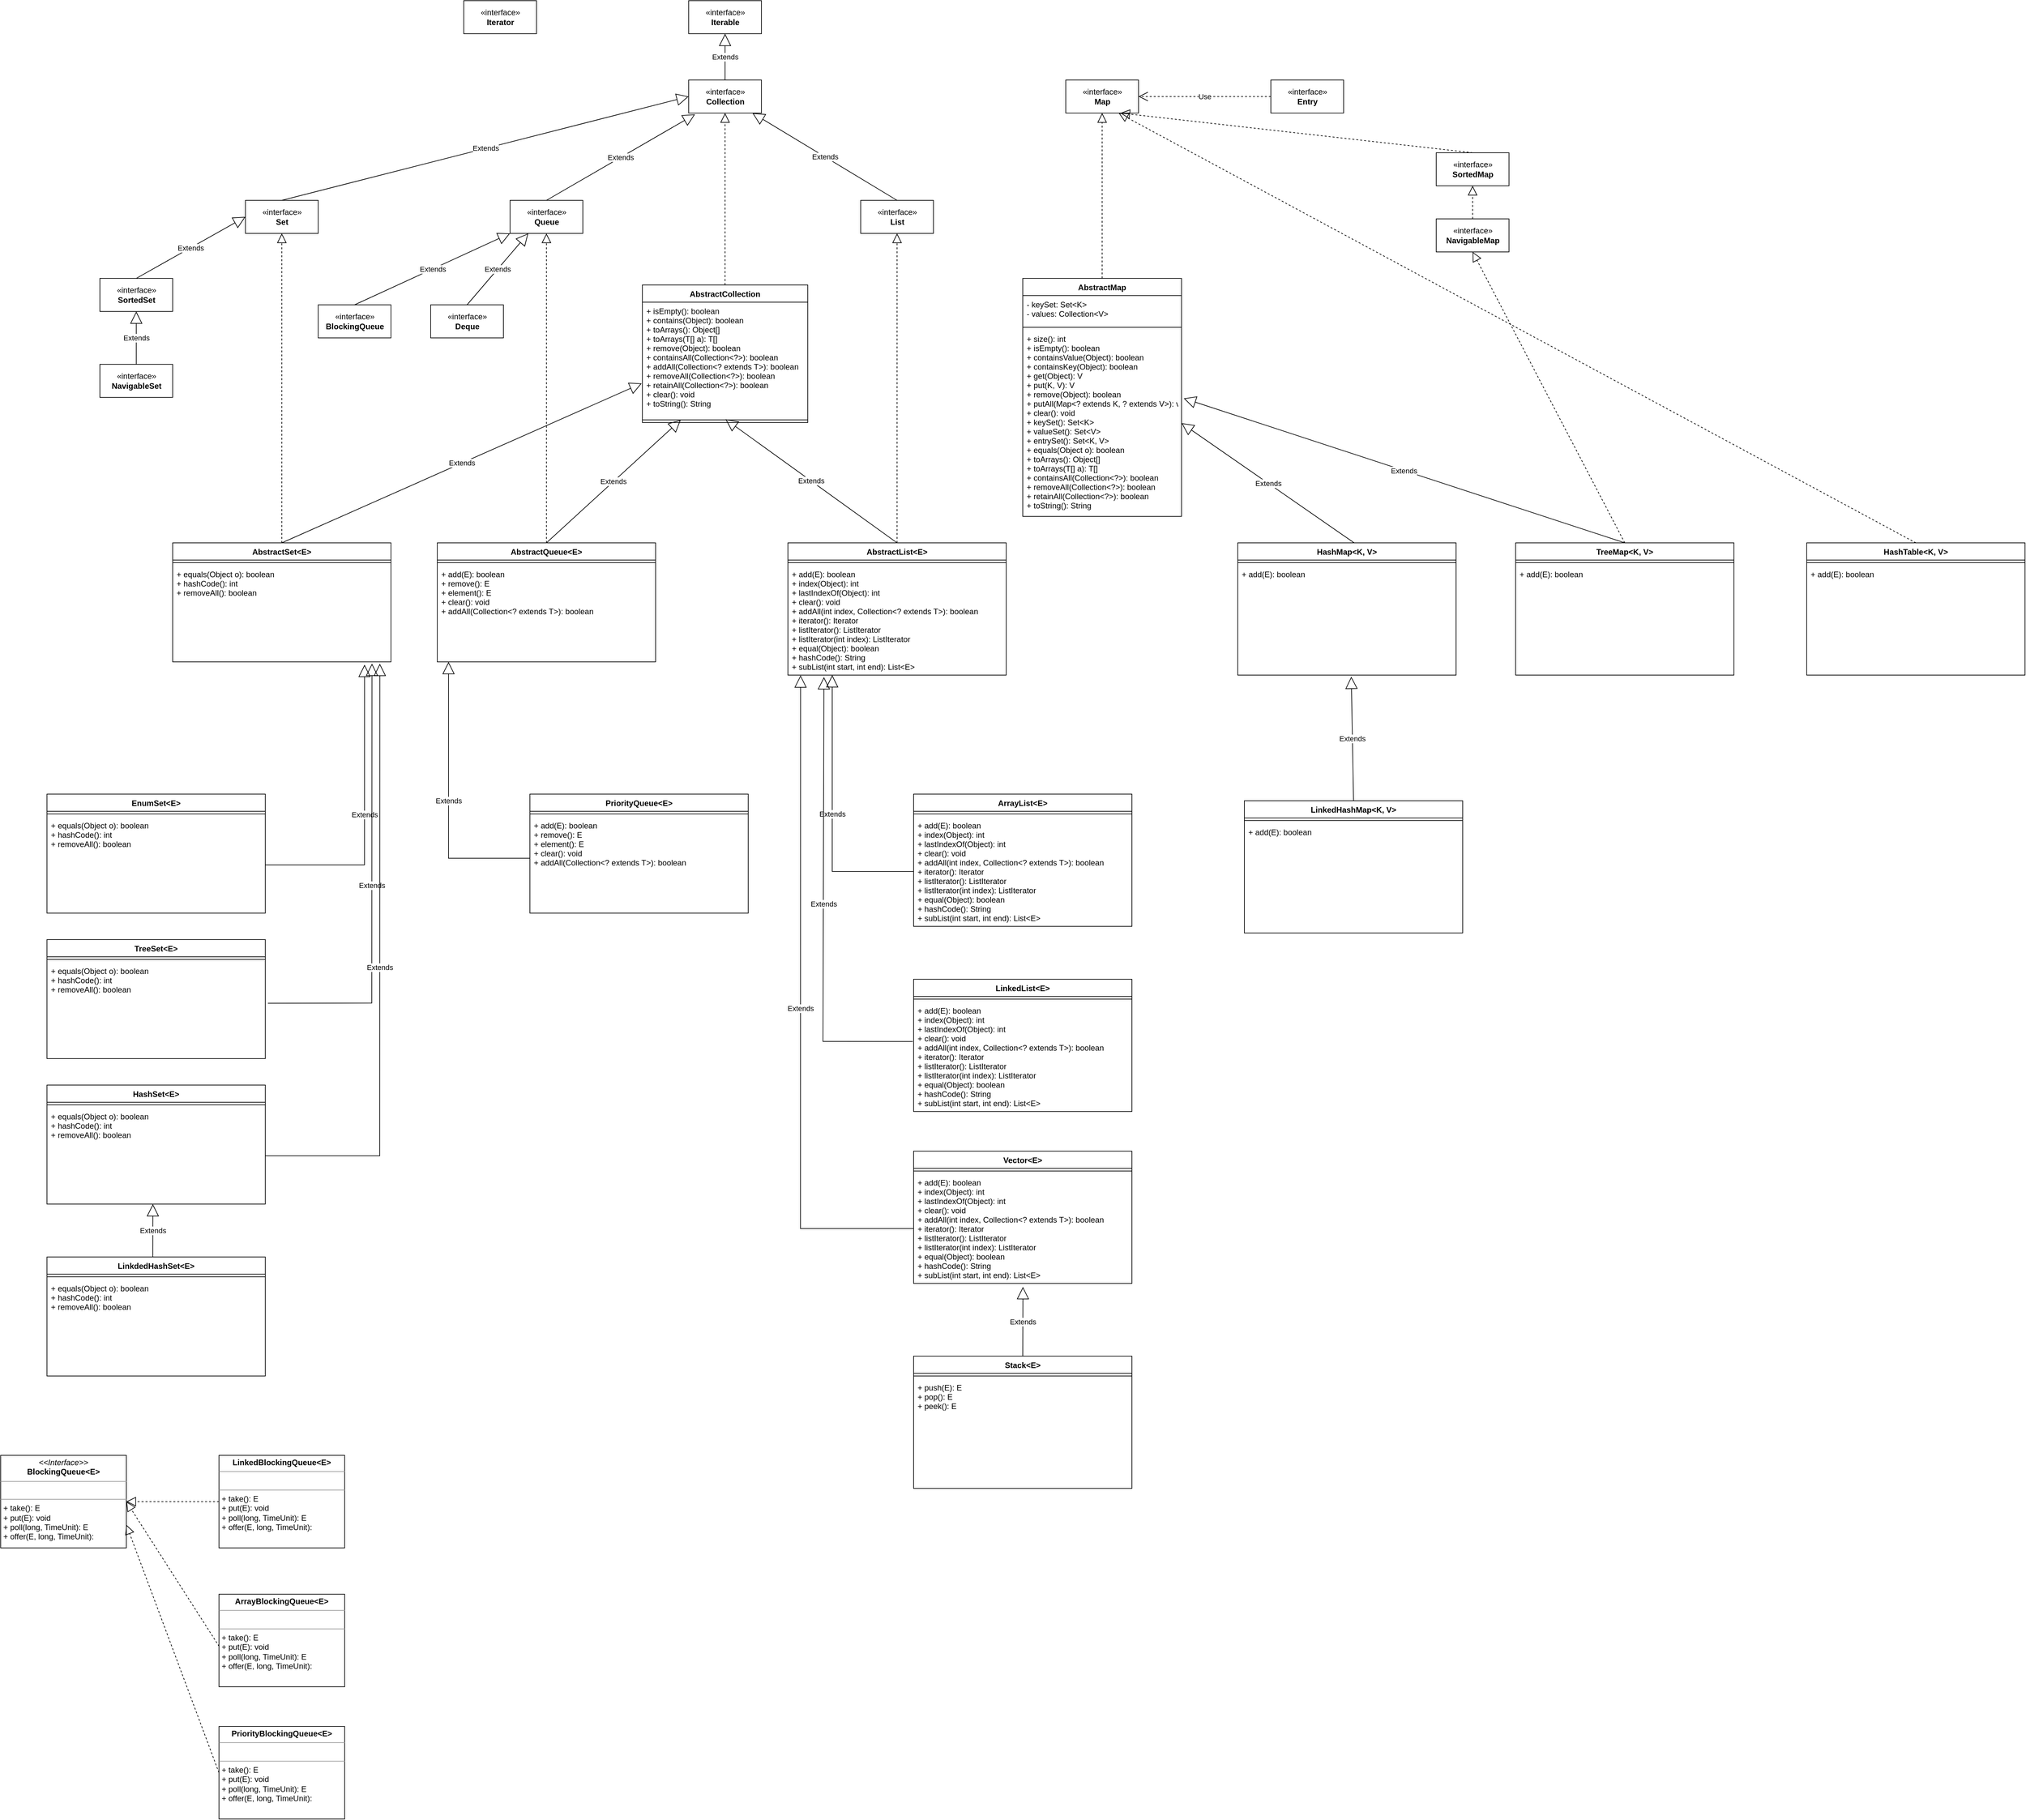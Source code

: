 <mxfile version="15.5.4" type="embed" pages="2"><diagram id="eCedGf2uXN-FvLZCMcMq" name="Collection Framework"><mxGraphModel dx="2230" dy="908" grid="1" gridSize="10" guides="1" tooltips="1" connect="1" arrows="1" fold="1" page="1" pageScale="1" pageWidth="850" pageHeight="1100" math="0" shadow="0"><root><mxCell id="0"/><mxCell id="1" parent="0"/><mxCell id="2" value="«interface»&lt;br&gt;&lt;b&gt;Iterator&lt;/b&gt;" style="html=1;" parent="1" vertex="1"><mxGeometry x="-100" y="40" width="110" height="50" as="geometry"/></mxCell><mxCell id="3" value="«interface»&lt;br&gt;&lt;b&gt;Iterable&lt;/b&gt;" style="html=1;" parent="1" vertex="1"><mxGeometry x="240" y="40" width="110" height="50" as="geometry"/></mxCell><mxCell id="5" value="«interface»&lt;br&gt;&lt;b&gt;Collection&lt;/b&gt;" style="html=1;" parent="1" vertex="1"><mxGeometry x="240" y="160" width="110" height="50" as="geometry"/></mxCell><mxCell id="7" value="«interface»&lt;br&gt;&lt;b&gt;Set&lt;/b&gt;" style="html=1;" parent="1" vertex="1"><mxGeometry x="-430" y="342" width="110" height="50" as="geometry"/></mxCell><mxCell id="8" value="" style="endArrow=block;dashed=1;endFill=0;endSize=12;html=1;rounded=0;entryX=0.5;entryY=1;entryDx=0;entryDy=0;exitX=0.5;exitY=0;exitDx=0;exitDy=0;" parent="1" source="12" target="5" edge="1"><mxGeometry width="160" relative="1" as="geometry"><mxPoint x="305" y="170" as="sourcePoint"/><mxPoint x="305" y="100" as="targetPoint"/></mxGeometry></mxCell><mxCell id="9" value="«interface»&lt;br&gt;&lt;b&gt;List&lt;/b&gt;" style="html=1;" parent="1" vertex="1"><mxGeometry x="500" y="342" width="110" height="50" as="geometry"/></mxCell><mxCell id="11" value="«interface»&lt;br&gt;&lt;b&gt;Map&lt;/b&gt;" style="html=1;" parent="1" vertex="1"><mxGeometry x="810" y="160" width="110" height="50" as="geometry"/></mxCell><mxCell id="12" value="AbstractCollection" style="swimlane;fontStyle=1;align=center;verticalAlign=top;childLayout=stackLayout;horizontal=1;startSize=26;horizontalStack=0;resizeParent=1;resizeParentMax=0;resizeLast=0;collapsible=1;marginBottom=0;" parent="1" vertex="1"><mxGeometry x="170" y="470" width="250" height="208" as="geometry"><mxRectangle x="440" y="280" width="140" height="26" as="alternateBounds"/></mxGeometry></mxCell><mxCell id="15" value="+ isEmpty(): boolean&#10;+ contains(Object): boolean&#10;+ toArrays(): Object[]&#10;+ toArrays(T[] a): T[]&#10;+ remove(Object): boolean&#10;+ containsAll(Collection&lt;?&gt;): boolean&#10;+ addAll(Collection&lt;? extends T&gt;): boolean&#10;+ removeAll(Collection&lt;?&gt;): boolean&#10;+ retainAll(Collection&lt;?&gt;): boolean&#10;+ clear(): void&#10;+ toString(): String" style="text;strokeColor=none;fillColor=none;align=left;verticalAlign=top;spacingLeft=4;spacingRight=4;overflow=hidden;rotatable=0;points=[[0,0.5],[1,0.5]];portConstraint=eastwest;" parent="12" vertex="1"><mxGeometry y="26" width="250" height="174" as="geometry"/></mxCell><mxCell id="14" value="" style="line;strokeWidth=1;fillColor=none;align=left;verticalAlign=middle;spacingTop=-1;spacingLeft=3;spacingRight=3;rotatable=0;labelPosition=right;points=[];portConstraint=eastwest;" parent="12" vertex="1"><mxGeometry y="200" width="250" height="8" as="geometry"/></mxCell><mxCell id="16" value="Extends" style="endArrow=block;endSize=16;endFill=0;html=1;rounded=0;entryX=0.5;entryY=1;entryDx=0;entryDy=0;exitX=0.5;exitY=0;exitDx=0;exitDy=0;" parent="1" source="5" target="3" edge="1"><mxGeometry width="160" relative="1" as="geometry"><mxPoint x="100" y="410" as="sourcePoint"/><mxPoint x="260" y="410" as="targetPoint"/></mxGeometry></mxCell><mxCell id="17" value="Extends" style="endArrow=block;endSize=16;endFill=0;html=1;rounded=0;exitX=0.5;exitY=0;exitDx=0;exitDy=0;" parent="1" source="9" target="5" edge="1"><mxGeometry width="160" relative="1" as="geometry"><mxPoint x="305" y="170" as="sourcePoint"/><mxPoint x="240" y="250" as="targetPoint"/></mxGeometry></mxCell><mxCell id="18" value="Extends" style="endArrow=block;endSize=16;endFill=0;html=1;rounded=0;exitX=0.5;exitY=0;exitDx=0;exitDy=0;entryX=0;entryY=0.5;entryDx=0;entryDy=0;" parent="1" source="7" target="5" edge="1"><mxGeometry width="160" relative="1" as="geometry"><mxPoint x="305" y="290" as="sourcePoint"/><mxPoint x="300" y="210" as="targetPoint"/></mxGeometry></mxCell><mxCell id="22" value="AbstractList&lt;E&gt;" style="swimlane;fontStyle=1;align=center;verticalAlign=top;childLayout=stackLayout;horizontal=1;startSize=26;horizontalStack=0;resizeParent=1;resizeParentMax=0;resizeLast=0;collapsible=1;marginBottom=0;" parent="1" vertex="1"><mxGeometry x="390" y="860" width="330" height="200" as="geometry"><mxRectangle x="440" y="280" width="140" height="26" as="alternateBounds"/></mxGeometry></mxCell><mxCell id="23" value="" style="line;strokeWidth=1;fillColor=none;align=left;verticalAlign=middle;spacingTop=-1;spacingLeft=3;spacingRight=3;rotatable=0;labelPosition=right;points=[];portConstraint=eastwest;" parent="22" vertex="1"><mxGeometry y="26" width="330" height="8" as="geometry"/></mxCell><mxCell id="24" value="+ add(E): boolean&#10;+ index(Object): int&#10;+ lastIndexOf(Object): int&#10;+ clear(): void&#10;+ addAll(int index, Collection&lt;? extends T&gt;): boolean&#10;+ iterator(): Iterator&#10;+ listIterator(): ListIterator&#10;+ listIterator(int index): ListIterator&#10;+ equal(Object): boolean&#10;+ hashCode(): String&#10;+ subList(int start, int end): List&lt;E&gt;" style="text;strokeColor=none;fillColor=none;align=left;verticalAlign=top;spacingLeft=4;spacingRight=4;overflow=hidden;rotatable=0;points=[[0,0.5],[1,0.5]];portConstraint=eastwest;" parent="22" vertex="1"><mxGeometry y="34" width="330" height="166" as="geometry"/></mxCell><mxCell id="25" value="Extends" style="endArrow=block;endSize=16;endFill=0;html=1;rounded=0;exitX=0.5;exitY=0;exitDx=0;exitDy=0;entryX=0.503;entryY=1.018;entryDx=0;entryDy=0;entryPerimeter=0;" parent="1" source="22" target="15" edge="1"><mxGeometry width="160" relative="1" as="geometry"><mxPoint x="105" y="290" as="sourcePoint"/><mxPoint x="560" y="490" as="targetPoint"/></mxGeometry></mxCell><mxCell id="26" value="" style="endArrow=block;dashed=1;endFill=0;endSize=12;html=1;rounded=0;entryX=0.5;entryY=1;entryDx=0;entryDy=0;exitX=0.5;exitY=0;exitDx=0;exitDy=0;" parent="1" source="22" target="9" edge="1"><mxGeometry width="160" relative="1" as="geometry"><mxPoint x="575" y="290" as="sourcePoint"/><mxPoint x="305" y="220" as="targetPoint"/></mxGeometry></mxCell><mxCell id="27" value="«interface»&lt;br&gt;&lt;b&gt;Queue&lt;/b&gt;" style="html=1;" parent="1" vertex="1"><mxGeometry x="-30" y="342" width="110" height="50" as="geometry"/></mxCell><mxCell id="29" value="Extends" style="endArrow=block;endSize=16;endFill=0;html=1;rounded=0;exitX=0.5;exitY=0;exitDx=0;exitDy=0;entryX=0.087;entryY=1.039;entryDx=0;entryDy=0;entryPerimeter=0;" parent="1" source="27" target="5" edge="1"><mxGeometry width="160" relative="1" as="geometry"><mxPoint x="105" y="290" as="sourcePoint"/><mxPoint x="310" y="220" as="targetPoint"/></mxGeometry></mxCell><mxCell id="30" value="AbstractQueue&lt;E&gt;" style="swimlane;fontStyle=1;align=center;verticalAlign=top;childLayout=stackLayout;horizontal=1;startSize=26;horizontalStack=0;resizeParent=1;resizeParentMax=0;resizeLast=0;collapsible=1;marginBottom=0;" parent="1" vertex="1"><mxGeometry x="-140" y="860" width="330" height="180" as="geometry"><mxRectangle x="440" y="280" width="140" height="26" as="alternateBounds"/></mxGeometry></mxCell><mxCell id="31" value="" style="line;strokeWidth=1;fillColor=none;align=left;verticalAlign=middle;spacingTop=-1;spacingLeft=3;spacingRight=3;rotatable=0;labelPosition=right;points=[];portConstraint=eastwest;" parent="30" vertex="1"><mxGeometry y="26" width="330" height="8" as="geometry"/></mxCell><mxCell id="32" value="+ add(E): boolean&#10;+ remove(): E&#10;+ element(): E&#10;+ clear(): void&#10;+ addAll(Collection&lt;? extends T&gt;): boolean" style="text;strokeColor=none;fillColor=none;align=left;verticalAlign=top;spacingLeft=4;spacingRight=4;overflow=hidden;rotatable=0;points=[[0,0.5],[1,0.5]];portConstraint=eastwest;" parent="30" vertex="1"><mxGeometry y="34" width="330" height="146" as="geometry"/></mxCell><mxCell id="33" value="" style="endArrow=block;dashed=1;endFill=0;endSize=12;html=1;rounded=0;entryX=0.5;entryY=1;entryDx=0;entryDy=0;exitX=0.5;exitY=0;exitDx=0;exitDy=0;" parent="1" source="30" target="27" edge="1"><mxGeometry width="160" relative="1" as="geometry"><mxPoint x="425" y="580" as="sourcePoint"/><mxPoint x="305" y="340" as="targetPoint"/></mxGeometry></mxCell><mxCell id="34" value="Extends" style="endArrow=block;endSize=16;endFill=0;html=1;rounded=0;exitX=0.5;exitY=0;exitDx=0;exitDy=0;entryX=0.232;entryY=1.023;entryDx=0;entryDy=0;entryPerimeter=0;" parent="1" source="30" target="15" edge="1"><mxGeometry width="160" relative="1" as="geometry"><mxPoint x="425" y="580" as="sourcePoint"/><mxPoint x="540" y="460" as="targetPoint"/></mxGeometry></mxCell><mxCell id="35" value="AbstractSet&lt;E&gt;" style="swimlane;fontStyle=1;align=center;verticalAlign=top;childLayout=stackLayout;horizontal=1;startSize=26;horizontalStack=0;resizeParent=1;resizeParentMax=0;resizeLast=0;collapsible=1;marginBottom=0;" parent="1" vertex="1"><mxGeometry x="-540" y="860" width="330" height="180" as="geometry"><mxRectangle x="440" y="280" width="140" height="26" as="alternateBounds"/></mxGeometry></mxCell><mxCell id="36" value="" style="line;strokeWidth=1;fillColor=none;align=left;verticalAlign=middle;spacingTop=-1;spacingLeft=3;spacingRight=3;rotatable=0;labelPosition=right;points=[];portConstraint=eastwest;" parent="35" vertex="1"><mxGeometry y="26" width="330" height="8" as="geometry"/></mxCell><mxCell id="37" value="+ equals(Object o): boolean&#10;+ hashCode(): int&#10;+ removeAll(): boolean" style="text;strokeColor=none;fillColor=none;align=left;verticalAlign=top;spacingLeft=4;spacingRight=4;overflow=hidden;rotatable=0;points=[[0,0.5],[1,0.5]];portConstraint=eastwest;" parent="35" vertex="1"><mxGeometry y="34" width="330" height="146" as="geometry"/></mxCell><mxCell id="38" value="" style="endArrow=block;dashed=1;endFill=0;endSize=12;html=1;rounded=0;entryX=0.5;entryY=1;entryDx=0;entryDy=0;exitX=0.5;exitY=0;exitDx=0;exitDy=0;" parent="1" source="35" target="7" edge="1"><mxGeometry width="160" relative="1" as="geometry"><mxPoint x="35" y="580" as="sourcePoint"/><mxPoint x="-95" y="340" as="targetPoint"/></mxGeometry></mxCell><mxCell id="39" value="Extends" style="endArrow=block;endSize=16;endFill=0;html=1;rounded=0;exitX=0.5;exitY=0;exitDx=0;exitDy=0;entryX=-0.004;entryY=0.706;entryDx=0;entryDy=0;entryPerimeter=0;" parent="1" source="35" target="15" edge="1"><mxGeometry width="160" relative="1" as="geometry"><mxPoint x="35" y="580" as="sourcePoint"/><mxPoint x="508" y="473.358" as="targetPoint"/></mxGeometry></mxCell><mxCell id="40" value="AbstractMap" style="swimlane;fontStyle=1;align=center;verticalAlign=top;childLayout=stackLayout;horizontal=1;startSize=26;horizontalStack=0;resizeParent=1;resizeParentMax=0;resizeLast=0;collapsible=1;marginBottom=0;" parent="1" vertex="1"><mxGeometry x="745" y="460" width="240" height="360" as="geometry"><mxRectangle x="440" y="280" width="140" height="26" as="alternateBounds"/></mxGeometry></mxCell><mxCell id="43" value="- keySet: Set&lt;K&gt;&#10;- values: Collection&lt;V&gt;" style="text;strokeColor=none;fillColor=none;align=left;verticalAlign=top;spacingLeft=4;spacingRight=4;overflow=hidden;rotatable=0;points=[[0,0.5],[1,0.5]];portConstraint=eastwest;" parent="40" vertex="1"><mxGeometry y="26" width="240" height="44" as="geometry"/></mxCell><mxCell id="42" value="" style="line;strokeWidth=1;fillColor=none;align=left;verticalAlign=middle;spacingTop=-1;spacingLeft=3;spacingRight=3;rotatable=0;labelPosition=right;points=[];portConstraint=eastwest;" parent="40" vertex="1"><mxGeometry y="70" width="240" height="8" as="geometry"/></mxCell><mxCell id="41" value="+ size(): int&#10;+ isEmpty(): boolean&#10;+ containsValue(Object): boolean&#10;+ containsKey(Object): boolean&#10;+ get(Object): V&#10;+ put(K, V): V&#10;+ remove(Object): boolean&#10;+ putAll(Map&lt;? extends K, ? extends V&gt;): void&#10;+ clear(): void&#10;+ keySet(): Set&lt;K&gt;&#10;+ valueSet(): Set&lt;V&gt;&#10;+ entrySet(): Set&lt;K, V&gt;&#10;+ equals(Object o): boolean&#10;+ toArrays(): Object[]&#10;+ toArrays(T[] a): T[]&#10;+ containsAll(Collection&lt;?&gt;): boolean&#10;+ removeAll(Collection&lt;?&gt;): boolean&#10;+ retainAll(Collection&lt;?&gt;): boolean&#10;+ toString(): String" style="text;strokeColor=none;fillColor=none;align=left;verticalAlign=top;spacingLeft=4;spacingRight=4;overflow=hidden;rotatable=0;points=[[0,0.5],[1,0.5]];portConstraint=eastwest;" parent="40" vertex="1"><mxGeometry y="78" width="240" height="282" as="geometry"/></mxCell><mxCell id="44" value="«interface»&lt;br&gt;&lt;b&gt;Entry&lt;/b&gt;" style="html=1;" parent="1" vertex="1"><mxGeometry x="1120" y="160" width="110" height="50" as="geometry"/></mxCell><mxCell id="45" value="Use" style="endArrow=open;endSize=12;dashed=1;html=1;rounded=0;exitX=0;exitY=0.5;exitDx=0;exitDy=0;entryX=1;entryY=0.5;entryDx=0;entryDy=0;" parent="1" source="44" target="11" edge="1"><mxGeometry width="160" relative="1" as="geometry"><mxPoint x="670" y="260" as="sourcePoint"/><mxPoint x="830" y="260" as="targetPoint"/></mxGeometry></mxCell><mxCell id="46" value="" style="endArrow=block;dashed=1;endFill=0;endSize=12;html=1;rounded=0;entryX=0.5;entryY=1;entryDx=0;entryDy=0;exitX=0.5;exitY=0;exitDx=0;exitDy=0;" parent="1" source="40" target="11" edge="1"><mxGeometry width="160" relative="1" as="geometry"><mxPoint x="565" y="870" as="sourcePoint"/><mxPoint x="565" y="402" as="targetPoint"/></mxGeometry></mxCell><mxCell id="47" value="HashMap&lt;K, V&gt;" style="swimlane;fontStyle=1;align=center;verticalAlign=top;childLayout=stackLayout;horizontal=1;startSize=26;horizontalStack=0;resizeParent=1;resizeParentMax=0;resizeLast=0;collapsible=1;marginBottom=0;" parent="1" vertex="1"><mxGeometry x="1070" y="860" width="330" height="200" as="geometry"><mxRectangle x="440" y="280" width="140" height="26" as="alternateBounds"/></mxGeometry></mxCell><mxCell id="48" value="" style="line;strokeWidth=1;fillColor=none;align=left;verticalAlign=middle;spacingTop=-1;spacingLeft=3;spacingRight=3;rotatable=0;labelPosition=right;points=[];portConstraint=eastwest;" parent="47" vertex="1"><mxGeometry y="26" width="330" height="8" as="geometry"/></mxCell><mxCell id="49" value="+ add(E): boolean" style="text;strokeColor=none;fillColor=none;align=left;verticalAlign=top;spacingLeft=4;spacingRight=4;overflow=hidden;rotatable=0;points=[[0,0.5],[1,0.5]];portConstraint=eastwest;" parent="47" vertex="1"><mxGeometry y="34" width="330" height="166" as="geometry"/></mxCell><mxCell id="50" value="Extends" style="endArrow=block;endSize=16;endFill=0;html=1;rounded=0;exitX=0.534;exitY=0.001;exitDx=0;exitDy=0;entryX=1;entryY=0.5;entryDx=0;entryDy=0;exitPerimeter=0;" parent="1" source="47" target="41" edge="1"><mxGeometry width="160" relative="1" as="geometry"><mxPoint x="565" y="870.0" as="sourcePoint"/><mxPoint x="305.75" y="683.132" as="targetPoint"/></mxGeometry></mxCell><mxCell id="51" value="«interface»&lt;br&gt;&lt;b&gt;SortedMap&lt;/b&gt;" style="html=1;" parent="1" vertex="1"><mxGeometry x="1370" y="270" width="110" height="50" as="geometry"/></mxCell><mxCell id="52" value="" style="endArrow=block;dashed=1;endFill=0;endSize=12;html=1;rounded=0;entryX=0.75;entryY=1;entryDx=0;entryDy=0;exitX=0.5;exitY=0;exitDx=0;exitDy=0;" parent="1" source="51" target="11" edge="1"><mxGeometry width="160" relative="1" as="geometry"><mxPoint x="875" y="470" as="sourcePoint"/><mxPoint x="875" y="220" as="targetPoint"/></mxGeometry></mxCell><mxCell id="53" value="«interface»&lt;br&gt;&lt;b&gt;NavigableMap&lt;/b&gt;" style="html=1;" parent="1" vertex="1"><mxGeometry x="1370" y="370" width="110" height="50" as="geometry"/></mxCell><mxCell id="54" value="" style="endArrow=block;dashed=1;endFill=0;endSize=12;html=1;rounded=0;entryX=0.5;entryY=1;entryDx=0;entryDy=0;exitX=0.5;exitY=0;exitDx=0;exitDy=0;" parent="1" source="53" target="51" edge="1"><mxGeometry width="160" relative="1" as="geometry"><mxPoint x="1185" y="302" as="sourcePoint"/><mxPoint x="902.5" y="220" as="targetPoint"/></mxGeometry></mxCell><mxCell id="55" value="«interface»&lt;br&gt;&lt;b&gt;SortedSet&lt;/b&gt;" style="html=1;" parent="1" vertex="1"><mxGeometry x="-650" y="460" width="110" height="50" as="geometry"/></mxCell><mxCell id="56" value="«interface»&lt;br&gt;&lt;b&gt;NavigableSet&lt;/b&gt;" style="html=1;" parent="1" vertex="1"><mxGeometry x="-650" y="590" width="110" height="50" as="geometry"/></mxCell><mxCell id="57" value="Extends" style="endArrow=block;endSize=16;endFill=0;html=1;rounded=0;exitX=0.5;exitY=0;exitDx=0;exitDy=0;entryX=0;entryY=0.5;entryDx=0;entryDy=0;" parent="1" source="55" target="7" edge="1"><mxGeometry width="160" relative="1" as="geometry"><mxPoint x="-365" y="352" as="sourcePoint"/><mxPoint x="250" y="195" as="targetPoint"/></mxGeometry></mxCell><mxCell id="58" value="Extends" style="endArrow=block;endSize=16;endFill=0;html=1;rounded=0;exitX=0.5;exitY=0;exitDx=0;exitDy=0;entryX=0.5;entryY=1;entryDx=0;entryDy=0;" parent="1" source="56" target="55" edge="1"><mxGeometry width="160" relative="1" as="geometry"><mxPoint x="-585" y="470" as="sourcePoint"/><mxPoint x="-420" y="377" as="targetPoint"/></mxGeometry></mxCell><mxCell id="59" value="TreeMap&lt;K, V&gt;" style="swimlane;fontStyle=1;align=center;verticalAlign=top;childLayout=stackLayout;horizontal=1;startSize=26;horizontalStack=0;resizeParent=1;resizeParentMax=0;resizeLast=0;collapsible=1;marginBottom=0;" parent="1" vertex="1"><mxGeometry x="1490" y="860" width="330" height="200" as="geometry"><mxRectangle x="440" y="280" width="140" height="26" as="alternateBounds"/></mxGeometry></mxCell><mxCell id="60" value="" style="line;strokeWidth=1;fillColor=none;align=left;verticalAlign=middle;spacingTop=-1;spacingLeft=3;spacingRight=3;rotatable=0;labelPosition=right;points=[];portConstraint=eastwest;" parent="59" vertex="1"><mxGeometry y="26" width="330" height="8" as="geometry"/></mxCell><mxCell id="61" value="+ add(E): boolean" style="text;strokeColor=none;fillColor=none;align=left;verticalAlign=top;spacingLeft=4;spacingRight=4;overflow=hidden;rotatable=0;points=[[0,0.5],[1,0.5]];portConstraint=eastwest;" parent="59" vertex="1"><mxGeometry y="34" width="330" height="166" as="geometry"/></mxCell><mxCell id="62" value="Extends" style="endArrow=block;endSize=16;endFill=0;html=1;rounded=0;exitX=0.5;exitY=0;exitDx=0;exitDy=0;entryX=1.014;entryY=0.367;entryDx=0;entryDy=0;entryPerimeter=0;" parent="1" source="59" target="41" edge="1"><mxGeometry width="160" relative="1" as="geometry"><mxPoint x="1256.22" y="870.2" as="sourcePoint"/><mxPoint x="995" y="689.0" as="targetPoint"/></mxGeometry></mxCell><mxCell id="63" value="HashTable&lt;K, V&gt;" style="swimlane;fontStyle=1;align=center;verticalAlign=top;childLayout=stackLayout;horizontal=1;startSize=26;horizontalStack=0;resizeParent=1;resizeParentMax=0;resizeLast=0;collapsible=1;marginBottom=0;" parent="1" vertex="1"><mxGeometry x="1930" y="860" width="330" height="200" as="geometry"><mxRectangle x="440" y="280" width="140" height="26" as="alternateBounds"/></mxGeometry></mxCell><mxCell id="64" value="" style="line;strokeWidth=1;fillColor=none;align=left;verticalAlign=middle;spacingTop=-1;spacingLeft=3;spacingRight=3;rotatable=0;labelPosition=right;points=[];portConstraint=eastwest;" parent="63" vertex="1"><mxGeometry y="26" width="330" height="8" as="geometry"/></mxCell><mxCell id="65" value="+ add(E): boolean" style="text;strokeColor=none;fillColor=none;align=left;verticalAlign=top;spacingLeft=4;spacingRight=4;overflow=hidden;rotatable=0;points=[[0,0.5],[1,0.5]];portConstraint=eastwest;" parent="63" vertex="1"><mxGeometry y="34" width="330" height="166" as="geometry"/></mxCell><mxCell id="66" value="" style="endArrow=block;dashed=1;endFill=0;endSize=12;html=1;rounded=0;exitX=0.5;exitY=0;exitDx=0;exitDy=0;" parent="1" source="63" edge="1"><mxGeometry width="160" relative="1" as="geometry"><mxPoint x="875" y="470" as="sourcePoint"/><mxPoint x="890" y="210" as="targetPoint"/></mxGeometry></mxCell><mxCell id="67" value="" style="endArrow=block;dashed=1;endFill=0;endSize=12;html=1;rounded=0;exitX=0.5;exitY=0;exitDx=0;exitDy=0;entryX=0.5;entryY=1;entryDx=0;entryDy=0;" parent="1" source="59" target="53" edge="1"><mxGeometry width="160" relative="1" as="geometry"><mxPoint x="2105" y="870" as="sourcePoint"/><mxPoint x="900" y="220" as="targetPoint"/></mxGeometry></mxCell><mxCell id="68" value="LinkedHashMap&lt;K, V&gt;" style="swimlane;fontStyle=1;align=center;verticalAlign=top;childLayout=stackLayout;horizontal=1;startSize=26;horizontalStack=0;resizeParent=1;resizeParentMax=0;resizeLast=0;collapsible=1;marginBottom=0;" parent="1" vertex="1"><mxGeometry x="1080" y="1250" width="330" height="200" as="geometry"><mxRectangle x="440" y="280" width="140" height="26" as="alternateBounds"/></mxGeometry></mxCell><mxCell id="69" value="" style="line;strokeWidth=1;fillColor=none;align=left;verticalAlign=middle;spacingTop=-1;spacingLeft=3;spacingRight=3;rotatable=0;labelPosition=right;points=[];portConstraint=eastwest;" parent="68" vertex="1"><mxGeometry y="26" width="330" height="8" as="geometry"/></mxCell><mxCell id="70" value="+ add(E): boolean" style="text;strokeColor=none;fillColor=none;align=left;verticalAlign=top;spacingLeft=4;spacingRight=4;overflow=hidden;rotatable=0;points=[[0,0.5],[1,0.5]];portConstraint=eastwest;" parent="68" vertex="1"><mxGeometry y="34" width="330" height="166" as="geometry"/></mxCell><mxCell id="71" value="Extends" style="endArrow=block;endSize=16;endFill=0;html=1;rounded=0;exitX=0.5;exitY=0;exitDx=0;exitDy=0;entryX=0.52;entryY=1.014;entryDx=0;entryDy=0;entryPerimeter=0;" parent="1" source="68" target="49" edge="1"><mxGeometry width="160" relative="1" as="geometry"><mxPoint x="1256.22" y="870.2" as="sourcePoint"/><mxPoint x="995" y="689.0" as="targetPoint"/></mxGeometry></mxCell><mxCell id="72" value="ArrayList&lt;E&gt;" style="swimlane;fontStyle=1;align=center;verticalAlign=top;childLayout=stackLayout;horizontal=1;startSize=26;horizontalStack=0;resizeParent=1;resizeParentMax=0;resizeLast=0;collapsible=1;marginBottom=0;" parent="1" vertex="1"><mxGeometry x="580" y="1240" width="330" height="200" as="geometry"><mxRectangle x="440" y="280" width="140" height="26" as="alternateBounds"/></mxGeometry></mxCell><mxCell id="73" value="" style="line;strokeWidth=1;fillColor=none;align=left;verticalAlign=middle;spacingTop=-1;spacingLeft=3;spacingRight=3;rotatable=0;labelPosition=right;points=[];portConstraint=eastwest;" parent="72" vertex="1"><mxGeometry y="26" width="330" height="8" as="geometry"/></mxCell><mxCell id="74" value="+ add(E): boolean&#10;+ index(Object): int&#10;+ lastIndexOf(Object): int&#10;+ clear(): void&#10;+ addAll(int index, Collection&lt;? extends T&gt;): boolean&#10;+ iterator(): Iterator&#10;+ listIterator(): ListIterator&#10;+ listIterator(int index): ListIterator&#10;+ equal(Object): boolean&#10;+ hashCode(): String&#10;+ subList(int start, int end): List&lt;E&gt;" style="text;strokeColor=none;fillColor=none;align=left;verticalAlign=top;spacingLeft=4;spacingRight=4;overflow=hidden;rotatable=0;points=[[0,0.5],[1,0.5]];portConstraint=eastwest;" parent="72" vertex="1"><mxGeometry y="34" width="330" height="166" as="geometry"/></mxCell><mxCell id="75" value="LinkedList&lt;E&gt;" style="swimlane;fontStyle=1;align=center;verticalAlign=top;childLayout=stackLayout;horizontal=1;startSize=26;horizontalStack=0;resizeParent=1;resizeParentMax=0;resizeLast=0;collapsible=1;marginBottom=0;" parent="1" vertex="1"><mxGeometry x="580" y="1520" width="330" height="200" as="geometry"><mxRectangle x="440" y="280" width="140" height="26" as="alternateBounds"/></mxGeometry></mxCell><mxCell id="76" value="" style="line;strokeWidth=1;fillColor=none;align=left;verticalAlign=middle;spacingTop=-1;spacingLeft=3;spacingRight=3;rotatable=0;labelPosition=right;points=[];portConstraint=eastwest;" parent="75" vertex="1"><mxGeometry y="26" width="330" height="8" as="geometry"/></mxCell><mxCell id="77" value="+ add(E): boolean&#10;+ index(Object): int&#10;+ lastIndexOf(Object): int&#10;+ clear(): void&#10;+ addAll(int index, Collection&lt;? extends T&gt;): boolean&#10;+ iterator(): Iterator&#10;+ listIterator(): ListIterator&#10;+ listIterator(int index): ListIterator&#10;+ equal(Object): boolean&#10;+ hashCode(): String&#10;+ subList(int start, int end): List&lt;E&gt;" style="text;strokeColor=none;fillColor=none;align=left;verticalAlign=top;spacingLeft=4;spacingRight=4;overflow=hidden;rotatable=0;points=[[0,0.5],[1,0.5]];portConstraint=eastwest;" parent="75" vertex="1"><mxGeometry y="34" width="330" height="166" as="geometry"/></mxCell><mxCell id="78" value="Vector&lt;E&gt;" style="swimlane;fontStyle=1;align=center;verticalAlign=top;childLayout=stackLayout;horizontal=1;startSize=26;horizontalStack=0;resizeParent=1;resizeParentMax=0;resizeLast=0;collapsible=1;marginBottom=0;" parent="1" vertex="1"><mxGeometry x="580" y="1780" width="330" height="200" as="geometry"><mxRectangle x="440" y="280" width="140" height="26" as="alternateBounds"/></mxGeometry></mxCell><mxCell id="79" value="" style="line;strokeWidth=1;fillColor=none;align=left;verticalAlign=middle;spacingTop=-1;spacingLeft=3;spacingRight=3;rotatable=0;labelPosition=right;points=[];portConstraint=eastwest;" parent="78" vertex="1"><mxGeometry y="26" width="330" height="8" as="geometry"/></mxCell><mxCell id="80" value="+ add(E): boolean&#10;+ index(Object): int&#10;+ lastIndexOf(Object): int&#10;+ clear(): void&#10;+ addAll(int index, Collection&lt;? extends T&gt;): boolean&#10;+ iterator(): Iterator&#10;+ listIterator(): ListIterator&#10;+ listIterator(int index): ListIterator&#10;+ equal(Object): boolean&#10;+ hashCode(): String&#10;+ subList(int start, int end): List&lt;E&gt;" style="text;strokeColor=none;fillColor=none;align=left;verticalAlign=top;spacingLeft=4;spacingRight=4;overflow=hidden;rotatable=0;points=[[0,0.5],[1,0.5]];portConstraint=eastwest;" parent="78" vertex="1"><mxGeometry y="34" width="330" height="166" as="geometry"/></mxCell><mxCell id="81" value="«interface»&lt;br&gt;&lt;b&gt;Deque&lt;/b&gt;" style="html=1;" parent="1" vertex="1"><mxGeometry x="-150" y="500" width="110" height="50" as="geometry"/></mxCell><mxCell id="82" value="Extends" style="endArrow=block;endSize=16;endFill=0;html=1;rounded=0;exitX=0.5;exitY=0;exitDx=0;exitDy=0;entryX=0.25;entryY=1;entryDx=0;entryDy=0;" parent="1" source="81" target="27" edge="1"><mxGeometry width="160" relative="1" as="geometry"><mxPoint x="35" y="352" as="sourcePoint"/><mxPoint x="259.57" y="221.95" as="targetPoint"/></mxGeometry></mxCell><mxCell id="83" value="Extends" style="endArrow=block;endSize=16;endFill=0;html=1;rounded=0;exitX=0;exitY=0.5;exitDx=0;exitDy=0;" parent="1" source="74" edge="1"><mxGeometry width="160" relative="1" as="geometry"><mxPoint x="565" y="870" as="sourcePoint"/><mxPoint x="457" y="1060" as="targetPoint"/><Array as="points"><mxPoint x="457" y="1357"/></Array></mxGeometry></mxCell><mxCell id="84" value="Extends" style="endArrow=block;endSize=16;endFill=0;html=1;rounded=0;exitX=-0.004;exitY=0.362;exitDx=0;exitDy=0;exitPerimeter=0;entryX=0.165;entryY=1.018;entryDx=0;entryDy=0;entryPerimeter=0;" parent="1" source="77" target="24" edge="1"><mxGeometry width="160" relative="1" as="geometry"><mxPoint x="590" y="1367" as="sourcePoint"/><mxPoint x="460" y="1070" as="targetPoint"/><Array as="points"><mxPoint x="443" y="1614"/></Array></mxGeometry></mxCell><mxCell id="85" value="Extends" style="endArrow=block;endSize=16;endFill=0;html=1;rounded=0;exitX=0;exitY=0.5;exitDx=0;exitDy=0;entryX=0.058;entryY=1.002;entryDx=0;entryDy=0;entryPerimeter=0;" parent="1" source="80" target="24" edge="1"><mxGeometry width="160" relative="1" as="geometry"><mxPoint x="588.68" y="1624.092" as="sourcePoint"/><mxPoint x="454.45" y="1072.988" as="targetPoint"/><Array as="points"><mxPoint x="409" y="1897"/></Array></mxGeometry></mxCell><mxCell id="86" value="Stack&lt;E&gt;" style="swimlane;fontStyle=1;align=center;verticalAlign=top;childLayout=stackLayout;horizontal=1;startSize=26;horizontalStack=0;resizeParent=1;resizeParentMax=0;resizeLast=0;collapsible=1;marginBottom=0;" parent="1" vertex="1"><mxGeometry x="580" y="2090" width="330" height="200" as="geometry"><mxRectangle x="440" y="280" width="140" height="26" as="alternateBounds"/></mxGeometry></mxCell><mxCell id="87" value="" style="line;strokeWidth=1;fillColor=none;align=left;verticalAlign=middle;spacingTop=-1;spacingLeft=3;spacingRight=3;rotatable=0;labelPosition=right;points=[];portConstraint=eastwest;" parent="86" vertex="1"><mxGeometry y="26" width="330" height="8" as="geometry"/></mxCell><mxCell id="88" value="+ push(E): E&#10;+ pop(): E&#10;+ peek(): E" style="text;strokeColor=none;fillColor=none;align=left;verticalAlign=top;spacingLeft=4;spacingRight=4;overflow=hidden;rotatable=0;points=[[0,0.5],[1,0.5]];portConstraint=eastwest;" parent="86" vertex="1"><mxGeometry y="34" width="330" height="166" as="geometry"/></mxCell><mxCell id="89" value="Extends" style="endArrow=block;endSize=16;endFill=0;html=1;rounded=0;exitX=0.5;exitY=0;exitDx=0;exitDy=0;entryX=0.501;entryY=1.032;entryDx=0;entryDy=0;entryPerimeter=0;" parent="1" source="86" target="80" edge="1"><mxGeometry width="160" relative="1" as="geometry"><mxPoint x="893" y="2290" as="sourcePoint"/><mxPoint x="770" y="1993" as="targetPoint"/><Array as="points"/></mxGeometry></mxCell><mxCell id="90" value="PriorityQueue&lt;E&gt;" style="swimlane;fontStyle=1;align=center;verticalAlign=top;childLayout=stackLayout;horizontal=1;startSize=26;horizontalStack=0;resizeParent=1;resizeParentMax=0;resizeLast=0;collapsible=1;marginBottom=0;" parent="1" vertex="1"><mxGeometry y="1240" width="330" height="180" as="geometry"><mxRectangle x="440" y="280" width="140" height="26" as="alternateBounds"/></mxGeometry></mxCell><mxCell id="91" value="" style="line;strokeWidth=1;fillColor=none;align=left;verticalAlign=middle;spacingTop=-1;spacingLeft=3;spacingRight=3;rotatable=0;labelPosition=right;points=[];portConstraint=eastwest;" parent="90" vertex="1"><mxGeometry y="26" width="330" height="8" as="geometry"/></mxCell><mxCell id="92" value="+ add(E): boolean&#10;+ remove(): E&#10;+ element(): E&#10;+ clear(): void&#10;+ addAll(Collection&lt;? extends T&gt;): boolean" style="text;strokeColor=none;fillColor=none;align=left;verticalAlign=top;spacingLeft=4;spacingRight=4;overflow=hidden;rotatable=0;points=[[0,0.5],[1,0.5]];portConstraint=eastwest;" parent="90" vertex="1"><mxGeometry y="34" width="330" height="146" as="geometry"/></mxCell><mxCell id="93" value="EnumSet&lt;E&gt;" style="swimlane;fontStyle=1;align=center;verticalAlign=top;childLayout=stackLayout;horizontal=1;startSize=26;horizontalStack=0;resizeParent=1;resizeParentMax=0;resizeLast=0;collapsible=1;marginBottom=0;" parent="1" vertex="1"><mxGeometry x="-730" y="1240" width="330" height="180" as="geometry"><mxRectangle x="440" y="280" width="140" height="26" as="alternateBounds"/></mxGeometry></mxCell><mxCell id="94" value="" style="line;strokeWidth=1;fillColor=none;align=left;verticalAlign=middle;spacingTop=-1;spacingLeft=3;spacingRight=3;rotatable=0;labelPosition=right;points=[];portConstraint=eastwest;" parent="93" vertex="1"><mxGeometry y="26" width="330" height="8" as="geometry"/></mxCell><mxCell id="95" value="+ equals(Object o): boolean&#10;+ hashCode(): int&#10;+ removeAll(): boolean" style="text;strokeColor=none;fillColor=none;align=left;verticalAlign=top;spacingLeft=4;spacingRight=4;overflow=hidden;rotatable=0;points=[[0,0.5],[1,0.5]];portConstraint=eastwest;" parent="93" vertex="1"><mxGeometry y="34" width="330" height="146" as="geometry"/></mxCell><mxCell id="96" value="Extends" style="endArrow=block;endSize=16;endFill=0;html=1;rounded=0;exitX=0;exitY=0.5;exitDx=0;exitDy=0;" parent="1" edge="1"><mxGeometry width="160" relative="1" as="geometry"><mxPoint y="1337" as="sourcePoint"/><mxPoint x="-123" y="1040" as="targetPoint"/><Array as="points"><mxPoint x="-123" y="1337"/></Array></mxGeometry></mxCell><mxCell id="97" value="Extends" style="endArrow=block;endSize=16;endFill=0;html=1;rounded=0;exitX=1;exitY=0.5;exitDx=0;exitDy=0;entryX=0.879;entryY=1.029;entryDx=0;entryDy=0;entryPerimeter=0;" parent="1" source="95" target="37" edge="1"><mxGeometry width="160" relative="1" as="geometry"><mxPoint x="10" y="1347" as="sourcePoint"/><mxPoint x="-113" y="1050" as="targetPoint"/><Array as="points"><mxPoint x="-250" y="1347"/></Array></mxGeometry></mxCell><mxCell id="98" value="TreeSet&lt;E&gt;" style="swimlane;fontStyle=1;align=center;verticalAlign=top;childLayout=stackLayout;horizontal=1;startSize=26;horizontalStack=0;resizeParent=1;resizeParentMax=0;resizeLast=0;collapsible=1;marginBottom=0;" parent="1" vertex="1"><mxGeometry x="-730" y="1460" width="330" height="180" as="geometry"><mxRectangle x="440" y="280" width="140" height="26" as="alternateBounds"/></mxGeometry></mxCell><mxCell id="99" value="" style="line;strokeWidth=1;fillColor=none;align=left;verticalAlign=middle;spacingTop=-1;spacingLeft=3;spacingRight=3;rotatable=0;labelPosition=right;points=[];portConstraint=eastwest;" parent="98" vertex="1"><mxGeometry y="26" width="330" height="8" as="geometry"/></mxCell><mxCell id="100" value="+ equals(Object o): boolean&#10;+ hashCode(): int&#10;+ removeAll(): boolean" style="text;strokeColor=none;fillColor=none;align=left;verticalAlign=top;spacingLeft=4;spacingRight=4;overflow=hidden;rotatable=0;points=[[0,0.5],[1,0.5]];portConstraint=eastwest;" parent="98" vertex="1"><mxGeometry y="34" width="330" height="146" as="geometry"/></mxCell><mxCell id="101" value="HashSet&lt;E&gt;" style="swimlane;fontStyle=1;align=center;verticalAlign=top;childLayout=stackLayout;horizontal=1;startSize=26;horizontalStack=0;resizeParent=1;resizeParentMax=0;resizeLast=0;collapsible=1;marginBottom=0;" parent="1" vertex="1"><mxGeometry x="-730" y="1680" width="330" height="180" as="geometry"><mxRectangle x="440" y="280" width="140" height="26" as="alternateBounds"/></mxGeometry></mxCell><mxCell id="102" value="" style="line;strokeWidth=1;fillColor=none;align=left;verticalAlign=middle;spacingTop=-1;spacingLeft=3;spacingRight=3;rotatable=0;labelPosition=right;points=[];portConstraint=eastwest;" parent="101" vertex="1"><mxGeometry y="26" width="330" height="8" as="geometry"/></mxCell><mxCell id="103" value="+ equals(Object o): boolean&#10;+ hashCode(): int&#10;+ removeAll(): boolean" style="text;strokeColor=none;fillColor=none;align=left;verticalAlign=top;spacingLeft=4;spacingRight=4;overflow=hidden;rotatable=0;points=[[0,0.5],[1,0.5]];portConstraint=eastwest;" parent="101" vertex="1"><mxGeometry y="34" width="330" height="146" as="geometry"/></mxCell><mxCell id="104" value="LinkdedHashSet&lt;E&gt;" style="swimlane;fontStyle=1;align=center;verticalAlign=top;childLayout=stackLayout;horizontal=1;startSize=26;horizontalStack=0;resizeParent=1;resizeParentMax=0;resizeLast=0;collapsible=1;marginBottom=0;" parent="1" vertex="1"><mxGeometry x="-730" y="1940" width="330" height="180" as="geometry"><mxRectangle x="440" y="280" width="140" height="26" as="alternateBounds"/></mxGeometry></mxCell><mxCell id="105" value="" style="line;strokeWidth=1;fillColor=none;align=left;verticalAlign=middle;spacingTop=-1;spacingLeft=3;spacingRight=3;rotatable=0;labelPosition=right;points=[];portConstraint=eastwest;" parent="104" vertex="1"><mxGeometry y="26" width="330" height="8" as="geometry"/></mxCell><mxCell id="106" value="+ equals(Object o): boolean&#10;+ hashCode(): int&#10;+ removeAll(): boolean" style="text;strokeColor=none;fillColor=none;align=left;verticalAlign=top;spacingLeft=4;spacingRight=4;overflow=hidden;rotatable=0;points=[[0,0.5],[1,0.5]];portConstraint=eastwest;" parent="104" vertex="1"><mxGeometry y="34" width="330" height="146" as="geometry"/></mxCell><mxCell id="107" value="Extends" style="endArrow=block;endSize=16;endFill=0;html=1;rounded=0;exitX=1.012;exitY=0.426;exitDx=0;exitDy=0;entryX=0.913;entryY=1.018;entryDx=0;entryDy=0;entryPerimeter=0;exitPerimeter=0;" parent="1" source="100" target="37" edge="1"><mxGeometry width="160" relative="1" as="geometry"><mxPoint x="-390" y="1357" as="sourcePoint"/><mxPoint x="-239.93" y="1054.234" as="targetPoint"/><Array as="points"><mxPoint x="-239" y="1556"/></Array></mxGeometry></mxCell><mxCell id="108" value="Extends" style="endArrow=block;endSize=16;endFill=0;html=1;rounded=0;exitX=1;exitY=0.5;exitDx=0;exitDy=0;entryX=0.949;entryY=1.019;entryDx=0;entryDy=0;entryPerimeter=0;" parent="1" source="103" target="37" edge="1"><mxGeometry width="160" relative="1" as="geometry"><mxPoint x="-386.04" y="1566.196" as="sourcePoint"/><mxPoint x="-228.71" y="1052.628" as="targetPoint"/><Array as="points"><mxPoint x="-227" y="1787"/></Array></mxGeometry></mxCell><mxCell id="109" value="Extends" style="endArrow=block;endSize=16;endFill=0;html=1;rounded=0;entryX=0.879;entryY=1.029;entryDx=0;entryDy=0;entryPerimeter=0;" parent="1" edge="1"><mxGeometry width="160" relative="1" as="geometry"><mxPoint x="-570" y="1940" as="sourcePoint"/><mxPoint x="-569.93" y="1860.004" as="targetPoint"/><Array as="points"/></mxGeometry></mxCell><mxCell id="110" value="«interface»&lt;br&gt;&lt;b&gt;BlockingQueue&lt;/b&gt;" style="html=1;" parent="1" vertex="1"><mxGeometry x="-320" y="500" width="110" height="50" as="geometry"/></mxCell><mxCell id="112" value="Extends" style="endArrow=block;endSize=16;endFill=0;html=1;rounded=0;exitX=0.5;exitY=0;exitDx=0;exitDy=0;entryX=0;entryY=1;entryDx=0;entryDy=0;" parent="1" source="110" target="27" edge="1"><mxGeometry width="160" relative="1" as="geometry"><mxPoint x="-85" y="510" as="sourcePoint"/><mxPoint x="7.5" y="402" as="targetPoint"/></mxGeometry></mxCell><mxCell id="117" value="&lt;p style=&quot;margin: 0px ; margin-top: 4px ; text-align: center&quot;&gt;&lt;i&gt;&amp;lt;&amp;lt;Interface&amp;gt;&amp;gt;&lt;/i&gt;&lt;br&gt;&lt;b&gt;BlockingQueue&amp;lt;E&amp;gt;&lt;/b&gt;&lt;br&gt;&lt;/p&gt;&lt;hr size=&quot;1&quot;&gt;&lt;p style=&quot;margin: 0px ; margin-left: 4px&quot;&gt;&lt;br&gt;&lt;/p&gt;&lt;hr size=&quot;1&quot;&gt;&lt;p style=&quot;margin: 0px ; margin-left: 4px&quot;&gt;+ take(): E&lt;br&gt;+ put(E): void&lt;/p&gt;&lt;p style=&quot;margin: 0px ; margin-left: 4px&quot;&gt;+ poll(long, TimeUnit): E&lt;/p&gt;&lt;p style=&quot;margin: 0px ; margin-left: 4px&quot;&gt;+ offer(E, long, TimeUnit):&amp;nbsp;&lt;/p&gt;" style="verticalAlign=top;align=left;overflow=fill;fontSize=12;fontFamily=Helvetica;html=1;" parent="1" vertex="1"><mxGeometry x="-800" y="2240" width="190" height="140" as="geometry"/></mxCell><mxCell id="118" value="&lt;p style=&quot;margin: 0px ; margin-top: 4px ; text-align: center&quot;&gt;&lt;b&gt;LinkedBlockingQueue&amp;lt;E&amp;gt;&lt;/b&gt;&lt;br&gt;&lt;/p&gt;&lt;hr size=&quot;1&quot;&gt;&lt;p style=&quot;margin: 0px ; margin-left: 4px&quot;&gt;&lt;br&gt;&lt;/p&gt;&lt;hr size=&quot;1&quot;&gt;&lt;p style=&quot;margin: 0px ; margin-left: 4px&quot;&gt;+ take(): E&lt;br&gt;+ put(E): void&lt;/p&gt;&lt;p style=&quot;margin: 0px ; margin-left: 4px&quot;&gt;+ poll(long, TimeUnit): E&lt;/p&gt;&lt;p style=&quot;margin: 0px ; margin-left: 4px&quot;&gt;+ offer(E, long, TimeUnit):&amp;nbsp;&lt;/p&gt;" style="verticalAlign=top;align=left;overflow=fill;fontSize=12;fontFamily=Helvetica;html=1;" parent="1" vertex="1"><mxGeometry x="-470" y="2240" width="190" height="140" as="geometry"/></mxCell><mxCell id="119" value="" style="endArrow=block;dashed=1;endFill=0;endSize=12;html=1;rounded=0;entryX=1;entryY=0.5;entryDx=0;entryDy=0;exitX=0;exitY=0.5;exitDx=0;exitDy=0;" parent="1" source="118" target="117" edge="1"><mxGeometry width="160" relative="1" as="geometry"><mxPoint x="-670" y="2500" as="sourcePoint"/><mxPoint x="-510" y="2500" as="targetPoint"/></mxGeometry></mxCell><mxCell id="121" value="&lt;p style=&quot;margin: 0px ; margin-top: 4px ; text-align: center&quot;&gt;&lt;b&gt;ArrayBlockingQueue&amp;lt;E&amp;gt;&lt;/b&gt;&lt;br&gt;&lt;/p&gt;&lt;hr size=&quot;1&quot;&gt;&lt;p style=&quot;margin: 0px ; margin-left: 4px&quot;&gt;&lt;br&gt;&lt;/p&gt;&lt;hr size=&quot;1&quot;&gt;&lt;p style=&quot;margin: 0px ; margin-left: 4px&quot;&gt;+ take(): E&lt;br&gt;+ put(E): void&lt;/p&gt;&lt;p style=&quot;margin: 0px ; margin-left: 4px&quot;&gt;+ poll(long, TimeUnit): E&lt;/p&gt;&lt;p style=&quot;margin: 0px ; margin-left: 4px&quot;&gt;+ offer(E, long, TimeUnit):&amp;nbsp;&lt;/p&gt;" style="verticalAlign=top;align=left;overflow=fill;fontSize=12;fontFamily=Helvetica;html=1;" vertex="1" parent="1"><mxGeometry x="-470" y="2450" width="190" height="140" as="geometry"/></mxCell><mxCell id="123" value="" style="endArrow=block;dashed=1;endFill=0;endSize=12;html=1;rounded=0;entryX=1;entryY=0.5;entryDx=0;entryDy=0;exitX=0.001;exitY=0.563;exitDx=0;exitDy=0;exitPerimeter=0;" edge="1" parent="1" source="121" target="117"><mxGeometry width="160" relative="1" as="geometry"><mxPoint x="-460" y="2320" as="sourcePoint"/><mxPoint x="-600" y="2320" as="targetPoint"/></mxGeometry></mxCell><mxCell id="124" value="&lt;p style=&quot;margin: 0px ; margin-top: 4px ; text-align: center&quot;&gt;&lt;b&gt;PriorityBlockingQueue&amp;lt;E&amp;gt;&lt;/b&gt;&lt;br&gt;&lt;/p&gt;&lt;hr size=&quot;1&quot;&gt;&lt;p style=&quot;margin: 0px ; margin-left: 4px&quot;&gt;&lt;br&gt;&lt;/p&gt;&lt;hr size=&quot;1&quot;&gt;&lt;p style=&quot;margin: 0px ; margin-left: 4px&quot;&gt;+ take(): E&lt;br&gt;+ put(E): void&lt;/p&gt;&lt;p style=&quot;margin: 0px ; margin-left: 4px&quot;&gt;+ poll(long, TimeUnit): E&lt;/p&gt;&lt;p style=&quot;margin: 0px ; margin-left: 4px&quot;&gt;+ offer(E, long, TimeUnit):&amp;nbsp;&lt;/p&gt;" style="verticalAlign=top;align=left;overflow=fill;fontSize=12;fontFamily=Helvetica;html=1;" vertex="1" parent="1"><mxGeometry x="-470" y="2650" width="190" height="140" as="geometry"/></mxCell><mxCell id="125" value="" style="endArrow=block;dashed=1;endFill=0;endSize=12;html=1;rounded=0;entryX=1;entryY=0.75;entryDx=0;entryDy=0;exitX=0;exitY=0.5;exitDx=0;exitDy=0;" edge="1" parent="1" source="124" target="117"><mxGeometry width="160" relative="1" as="geometry"><mxPoint x="-459.81" y="2538.82" as="sourcePoint"/><mxPoint x="-600" y="2320" as="targetPoint"/></mxGeometry></mxCell></root></mxGraphModel></diagram><diagram id="xrf_TUQn4eja0QI2MX36" name="HashMap Source Code Analysis"><mxGraphModel dx="900" dy="661" grid="1" gridSize="10" guides="1" tooltips="1" connect="1" arrows="1" fold="1" page="1" pageScale="1" pageWidth="850" pageHeight="1100" math="0" shadow="0"><root><mxCell id="8WkgSGDGLaFsKMieQ4qR-0"/><mxCell id="8WkgSGDGLaFsKMieQ4qR-1" parent="8WkgSGDGLaFsKMieQ4qR-0"/><mxCell id="8WkgSGDGLaFsKMieQ4qR-2" value="Hash Map Source Code Analysis" style="swimlane;startSize=20;horizontal=1;containerType=tree;" vertex="1" parent="8WkgSGDGLaFsKMieQ4qR-1"><mxGeometry x="40" y="40" width="920" height="126" as="geometry"/></mxCell><mxCell id="8WkgSGDGLaFsKMieQ4qR-5" value="" style="edgeStyle=entityRelationEdgeStyle;startArrow=none;endArrow=none;segment=10;curved=1;rounded=0;" edge="1" parent="8WkgSGDGLaFsKMieQ4qR-2" source="8WkgSGDGLaFsKMieQ4qR-7" target="8WkgSGDGLaFsKMieQ4qR-10"><mxGeometry relative="1" as="geometry"/></mxCell><mxCell id="8WkgSGDGLaFsKMieQ4qR-6" value="" style="edgeStyle=entityRelationEdgeStyle;startArrow=none;endArrow=none;segment=10;curved=1;rounded=0;" edge="1" parent="8WkgSGDGLaFsKMieQ4qR-2" source="8WkgSGDGLaFsKMieQ4qR-7" target="8WkgSGDGLaFsKMieQ4qR-11"><mxGeometry relative="1" as="geometry"/></mxCell><mxCell id="8WkgSGDGLaFsKMieQ4qR-7" value="HashMap" style="ellipse;whiteSpace=wrap;html=1;align=center;treeFolding=1;treeMoving=1;newEdgeStyle={&quot;edgeStyle&quot;:&quot;entityRelationEdgeStyle&quot;,&quot;startArrow&quot;:&quot;none&quot;,&quot;endArrow&quot;:&quot;none&quot;,&quot;segment&quot;:10,&quot;curved&quot;:1};" vertex="1" parent="8WkgSGDGLaFsKMieQ4qR-2"><mxGeometry x="160" y="60" width="100" height="40" as="geometry"/></mxCell><mxCell id="8WkgSGDGLaFsKMieQ4qR-10" value="Topic" style="whiteSpace=wrap;html=1;rounded=1;arcSize=50;align=center;verticalAlign=middle;strokeWidth=1;autosize=1;spacing=4;treeFolding=1;treeMoving=1;newEdgeStyle={&quot;edgeStyle&quot;:&quot;entityRelationEdgeStyle&quot;,&quot;startArrow&quot;:&quot;none&quot;,&quot;endArrow&quot;:&quot;none&quot;,&quot;segment&quot;:10,&quot;curved&quot;:1};" vertex="1" parent="8WkgSGDGLaFsKMieQ4qR-2"><mxGeometry x="20" y="40" width="80" height="20" as="geometry"/></mxCell><mxCell id="8WkgSGDGLaFsKMieQ4qR-11" value="Branch" style="whiteSpace=wrap;html=1;shape=partialRectangle;top=0;left=0;bottom=1;right=0;points=[[0,1],[1,1]];fillColor=none;align=center;verticalAlign=bottom;routingCenterY=0.5;snapToPoint=1;autosize=1;treeFolding=1;treeMoving=1;newEdgeStyle={&quot;edgeStyle&quot;:&quot;entityRelationEdgeStyle&quot;,&quot;startArrow&quot;:&quot;none&quot;,&quot;endArrow&quot;:&quot;none&quot;,&quot;segment&quot;:10,&quot;curved&quot;:1};" vertex="1" parent="8WkgSGDGLaFsKMieQ4qR-2"><mxGeometry x="20" y="80" width="72" height="26" as="geometry"/></mxCell><mxCell id="8WkgSGDGLaFsKMieQ4qR-15" value="HashTable比较" style="whiteSpace=wrap;html=1;rounded=1;arcSize=50;align=center;verticalAlign=middle;strokeWidth=1;autosize=1;spacing=4;treeFolding=1;treeMoving=1;newEdgeStyle={&quot;edgeStyle&quot;:&quot;entityRelationEdgeStyle&quot;,&quot;startArrow&quot;:&quot;none&quot;,&quot;endArrow&quot;:&quot;none&quot;,&quot;segment&quot;:10,&quot;curved&quot;:1};" vertex="1" parent="8WkgSGDGLaFsKMieQ4qR-2"><mxGeometry x="480" y="35" width="120" height="30" as="geometry"/></mxCell><mxCell id="8WkgSGDGLaFsKMieQ4qR-16" value="" style="edgeStyle=entityRelationEdgeStyle;startArrow=none;endArrow=none;segment=10;curved=1;rounded=0;" edge="1" target="8WkgSGDGLaFsKMieQ4qR-17" source="8WkgSGDGLaFsKMieQ4qR-15" parent="8WkgSGDGLaFsKMieQ4qR-2"><mxGeometry relative="1" as="geometry"><mxPoint x="445" y="90" as="sourcePoint"/></mxGeometry></mxCell><mxCell id="8WkgSGDGLaFsKMieQ4qR-17" value="相同点" style="whiteSpace=wrap;html=1;rounded=1;arcSize=50;align=center;verticalAlign=middle;strokeWidth=1;autosize=1;spacing=4;treeFolding=1;treeMoving=1;newEdgeStyle={&quot;edgeStyle&quot;:&quot;entityRelationEdgeStyle&quot;,&quot;startArrow&quot;:&quot;none&quot;,&quot;endArrow&quot;:&quot;none&quot;,&quot;segment&quot;:10,&quot;curved&quot;:1};" vertex="1" parent="8WkgSGDGLaFsKMieQ4qR-2"><mxGeometry x="670" y="35" width="80" height="30" as="geometry"/></mxCell><mxCell id="8WkgSGDGLaFsKMieQ4qR-20" value="" style="edgeStyle=entityRelationEdgeStyle;startArrow=none;endArrow=none;segment=10;curved=1;rounded=0;" edge="1" target="8WkgSGDGLaFsKMieQ4qR-21" source="8WkgSGDGLaFsKMieQ4qR-17" parent="8WkgSGDGLaFsKMieQ4qR-2"><mxGeometry relative="1" as="geometry"><mxPoint x="640" y="90" as="sourcePoint"/></mxGeometry></mxCell><mxCell id="8WkgSGDGLaFsKMieQ4qR-21" value="基于数据和链表实现" style="whiteSpace=wrap;html=1;rounded=1;arcSize=50;align=center;verticalAlign=middle;strokeWidth=1;autosize=1;spacing=4;treeFolding=1;treeMoving=1;newEdgeStyle={&quot;edgeStyle&quot;:&quot;entityRelationEdgeStyle&quot;,&quot;startArrow&quot;:&quot;none&quot;,&quot;endArrow&quot;:&quot;none&quot;,&quot;segment&quot;:10,&quot;curved&quot;:1};" vertex="1" parent="8WkgSGDGLaFsKMieQ4qR-2"><mxGeometry x="790" y="35" width="150" height="30" as="geometry"/></mxCell><mxCell id="8WkgSGDGLaFsKMieQ4qR-27" value="" style="edgeStyle=orthogonalEdgeStyle;rounded=0;orthogonalLoop=1;jettySize=auto;html=1;" edge="1" parent="8WkgSGDGLaFsKMieQ4qR-1" source="8WkgSGDGLaFsKMieQ4qR-19" target="8WkgSGDGLaFsKMieQ4qR-26"><mxGeometry relative="1" as="geometry"/></mxCell><mxCell id="8WkgSGDGLaFsKMieQ4qR-28" value="" style="edgeStyle=orthogonalEdgeStyle;rounded=0;orthogonalLoop=1;jettySize=auto;html=1;" edge="1" parent="8WkgSGDGLaFsKMieQ4qR-1" source="8WkgSGDGLaFsKMieQ4qR-19" target="8WkgSGDGLaFsKMieQ4qR-26"><mxGeometry relative="1" as="geometry"/></mxCell><mxCell id="8WkgSGDGLaFsKMieQ4qR-32" value="" style="edgeStyle=orthogonalEdgeStyle;rounded=0;orthogonalLoop=1;jettySize=auto;html=1;" edge="1" parent="8WkgSGDGLaFsKMieQ4qR-1" source="8WkgSGDGLaFsKMieQ4qR-19" target="8WkgSGDGLaFsKMieQ4qR-31"><mxGeometry relative="1" as="geometry"><Array as="points"><mxPoint x="750" y="230"/><mxPoint x="985" y="230"/></Array></mxGeometry></mxCell><mxCell id="8WkgSGDGLaFsKMieQ4qR-19" value="不同点" style="whiteSpace=wrap;html=1;rounded=1;arcSize=50;align=center;verticalAlign=middle;strokeWidth=1;autosize=1;spacing=4;treeFolding=1;treeMoving=1;newEdgeStyle={&quot;edgeStyle&quot;:&quot;entityRelationEdgeStyle&quot;,&quot;startArrow&quot;:&quot;none&quot;,&quot;endArrow&quot;:&quot;none&quot;,&quot;segment&quot;:10,&quot;curved&quot;:1};" vertex="1" parent="8WkgSGDGLaFsKMieQ4qR-1"><mxGeometry x="710" y="180" width="80" height="30" as="geometry"/></mxCell><mxCell id="8WkgSGDGLaFsKMieQ4qR-18" value="" style="edgeStyle=entityRelationEdgeStyle;startArrow=none;endArrow=none;segment=10;curved=1;rounded=0;" edge="1" target="8WkgSGDGLaFsKMieQ4qR-19" source="8WkgSGDGLaFsKMieQ4qR-15" parent="8WkgSGDGLaFsKMieQ4qR-1"><mxGeometry relative="1" as="geometry"><mxPoint x="485" y="130" as="sourcePoint"/></mxGeometry></mxCell><mxCell id="8WkgSGDGLaFsKMieQ4qR-23" value="都有初始大小，和扩容因子" style="whiteSpace=wrap;html=1;rounded=1;arcSize=50;align=center;verticalAlign=middle;strokeWidth=1;autosize=1;spacing=4;treeFolding=1;treeMoving=1;newEdgeStyle={&quot;edgeStyle&quot;:&quot;entityRelationEdgeStyle&quot;,&quot;startArrow&quot;:&quot;none&quot;,&quot;endArrow&quot;:&quot;none&quot;,&quot;segment&quot;:10,&quot;curved&quot;:1};" vertex="1" parent="8WkgSGDGLaFsKMieQ4qR-1"><mxGeometry x="830" y="120" width="180" height="30" as="geometry"/></mxCell><mxCell id="8WkgSGDGLaFsKMieQ4qR-22" value="" style="edgeStyle=entityRelationEdgeStyle;startArrow=none;endArrow=none;segment=10;curved=1;rounded=0;" edge="1" target="8WkgSGDGLaFsKMieQ4qR-23" source="8WkgSGDGLaFsKMieQ4qR-17" parent="8WkgSGDGLaFsKMieQ4qR-1"><mxGeometry relative="1" as="geometry"><mxPoint x="680" y="130" as="sourcePoint"/></mxGeometry></mxCell><mxCell id="8WkgSGDGLaFsKMieQ4qR-26" value="HashTable线程安全" style="whiteSpace=wrap;html=1;rounded=1;arcSize=50;align=center;verticalAlign=middle;strokeWidth=1;autosize=1;spacing=4;treeFolding=1;treeMoving=1;newEdgeStyle={&quot;edgeStyle&quot;:&quot;entityRelationEdgeStyle&quot;,&quot;startArrow&quot;:&quot;none&quot;,&quot;endArrow&quot;:&quot;none&quot;,&quot;segment&quot;:10,&quot;curved&quot;:1};" vertex="1" parent="8WkgSGDGLaFsKMieQ4qR-1"><mxGeometry x="835" y="180" width="150" height="30" as="geometry"/></mxCell><mxCell id="8WkgSGDGLaFsKMieQ4qR-31" value="HashTable不允许key和value为null，HashMap允许" style="whiteSpace=wrap;html=1;rounded=1;arcSize=50;align=center;verticalAlign=middle;strokeWidth=1;autosize=1;spacing=4;treeFolding=1;treeMoving=1;newEdgeStyle={&quot;edgeStyle&quot;:&quot;entityRelationEdgeStyle&quot;,&quot;startArrow&quot;:&quot;none&quot;,&quot;endArrow&quot;:&quot;none&quot;,&quot;segment&quot;:10,&quot;curved&quot;:1};" vertex="1" parent="8WkgSGDGLaFsKMieQ4qR-1"><mxGeometry x="830" y="290" width="310" height="30" as="geometry"/></mxCell><mxCell id="8WkgSGDGLaFsKMieQ4qR-36" value="" style="edgeStyle=orthogonalEdgeStyle;rounded=0;orthogonalLoop=1;jettySize=auto;html=1;" edge="1" parent="8WkgSGDGLaFsKMieQ4qR-1" source="8WkgSGDGLaFsKMieQ4qR-34" target="8WkgSGDGLaFsKMieQ4qR-35"><mxGeometry relative="1" as="geometry"/></mxCell><mxCell id="8WkgSGDGLaFsKMieQ4qR-38" value="" style="edgeStyle=orthogonalEdgeStyle;rounded=0;orthogonalLoop=1;jettySize=auto;html=1;" edge="1" parent="8WkgSGDGLaFsKMieQ4qR-1" source="8WkgSGDGLaFsKMieQ4qR-34" target="8WkgSGDGLaFsKMieQ4qR-37"><mxGeometry relative="1" as="geometry"><Array as="points"><mxPoint x="575" y="290"/><mxPoint x="775" y="290"/></Array></mxGeometry></mxCell><mxCell id="8WkgSGDGLaFsKMieQ4qR-34" value="遍历顺序" style="whiteSpace=wrap;html=1;rounded=1;arcSize=50;align=center;verticalAlign=middle;strokeWidth=1;autosize=1;spacing=4;treeFolding=1;treeMoving=1;newEdgeStyle={&quot;edgeStyle&quot;:&quot;entityRelationEdgeStyle&quot;,&quot;startArrow&quot;:&quot;none&quot;,&quot;endArrow&quot;:&quot;none&quot;,&quot;segment&quot;:10,&quot;curved&quot;:1};" vertex="1" parent="8WkgSGDGLaFsKMieQ4qR-1"><mxGeometry x="530" y="230" width="90" height="30" as="geometry"/></mxCell><mxCell id="8WkgSGDGLaFsKMieQ4qR-33" value="" style="edgeStyle=entityRelationEdgeStyle;startArrow=none;endArrow=none;segment=10;curved=1;rounded=0;" edge="1" target="8WkgSGDGLaFsKMieQ4qR-34" source="8WkgSGDGLaFsKMieQ4qR-8" parent="8WkgSGDGLaFsKMieQ4qR-1"><mxGeometry relative="1" as="geometry"><mxPoint x="340" y="160" as="sourcePoint"/></mxGeometry></mxCell><mxCell id="8WkgSGDGLaFsKMieQ4qR-35" value="添加或者减少元素后，没有顺序保证" style="whiteSpace=wrap;html=1;rounded=1;arcSize=50;align=center;verticalAlign=middle;strokeWidth=1;autosize=1;spacing=4;treeFolding=1;treeMoving=1;newEdgeStyle={&quot;edgeStyle&quot;:&quot;entityRelationEdgeStyle&quot;,&quot;startArrow&quot;:&quot;none&quot;,&quot;endArrow&quot;:&quot;none&quot;,&quot;segment&quot;:10,&quot;curved&quot;:1};" vertex="1" parent="8WkgSGDGLaFsKMieQ4qR-1"><mxGeometry x="425" y="310" width="230" height="30" as="geometry"/></mxCell><mxCell id="8WkgSGDGLaFsKMieQ4qR-37" value="也不保证不同时间同一个map顺序相同" style="whiteSpace=wrap;html=1;rounded=1;arcSize=50;align=center;verticalAlign=middle;strokeWidth=1;autosize=1;spacing=4;treeFolding=1;treeMoving=1;newEdgeStyle={&quot;edgeStyle&quot;:&quot;entityRelationEdgeStyle&quot;,&quot;startArrow&quot;:&quot;none&quot;,&quot;endArrow&quot;:&quot;none&quot;,&quot;segment&quot;:10,&quot;curved&quot;:1};" vertex="1" parent="8WkgSGDGLaFsKMieQ4qR-1"><mxGeometry x="620" y="360" width="240" height="30" as="geometry"/></mxCell><mxCell id="8WkgSGDGLaFsKMieQ4qR-41" value="" style="edgeStyle=orthogonalEdgeStyle;rounded=0;orthogonalLoop=1;jettySize=auto;html=1;" edge="1" parent="8WkgSGDGLaFsKMieQ4qR-1" source="8WkgSGDGLaFsKMieQ4qR-8" target="8WkgSGDGLaFsKMieQ4qR-40"><mxGeometry relative="1" as="geometry"/></mxCell><mxCell id="8WkgSGDGLaFsKMieQ4qR-8" value="官方注释" style="whiteSpace=wrap;html=1;rounded=1;arcSize=50;align=center;verticalAlign=middle;strokeWidth=1;autosize=1;spacing=4;treeFolding=1;treeMoving=1;newEdgeStyle={&quot;edgeStyle&quot;:&quot;entityRelationEdgeStyle&quot;,&quot;startArrow&quot;:&quot;none&quot;,&quot;endArrow&quot;:&quot;none&quot;,&quot;segment&quot;:10,&quot;curved&quot;:1};" vertex="1" parent="8WkgSGDGLaFsKMieQ4qR-1"><mxGeometry x="350" y="166" width="90" height="30" as="geometry"/></mxCell><mxCell id="8WkgSGDGLaFsKMieQ4qR-3" value="" style="edgeStyle=entityRelationEdgeStyle;startArrow=none;endArrow=none;segment=10;curved=1;rounded=0;" edge="1" parent="8WkgSGDGLaFsKMieQ4qR-1" source="8WkgSGDGLaFsKMieQ4qR-7" target="8WkgSGDGLaFsKMieQ4qR-8"><mxGeometry relative="1" as="geometry"/></mxCell><mxCell id="8WkgSGDGLaFsKMieQ4qR-14" value="" style="edgeStyle=entityRelationEdgeStyle;startArrow=none;endArrow=none;segment=10;curved=1;rounded=0;" edge="1" target="8WkgSGDGLaFsKMieQ4qR-15" source="8WkgSGDGLaFsKMieQ4qR-8" parent="8WkgSGDGLaFsKMieQ4qR-1"><mxGeometry relative="1" as="geometry"><mxPoint x="340" y="160" as="sourcePoint"/></mxGeometry></mxCell><mxCell id="8WkgSGDGLaFsKMieQ4qR-43" value="" style="edgeStyle=orthogonalEdgeStyle;rounded=0;orthogonalLoop=1;jettySize=auto;html=1;" edge="1" parent="8WkgSGDGLaFsKMieQ4qR-1" source="8WkgSGDGLaFsKMieQ4qR-40" target="8WkgSGDGLaFsKMieQ4qR-42"><mxGeometry relative="1" as="geometry"/></mxCell><mxCell id="8WkgSGDGLaFsKMieQ4qR-47" value="" style="edgeStyle=orthogonalEdgeStyle;rounded=0;orthogonalLoop=1;jettySize=auto;html=1;" edge="1" parent="8WkgSGDGLaFsKMieQ4qR-1" source="8WkgSGDGLaFsKMieQ4qR-40" target="8WkgSGDGLaFsKMieQ4qR-46"><mxGeometry relative="1" as="geometry"/></mxCell><mxCell id="8WkgSGDGLaFsKMieQ4qR-40" value="性能" style="whiteSpace=wrap;html=1;rounded=1;arcSize=50;align=center;verticalAlign=middle;strokeWidth=1;autosize=1;spacing=4;treeFolding=1;treeMoving=1;newEdgeStyle={&quot;edgeStyle&quot;:&quot;entityRelationEdgeStyle&quot;,&quot;startArrow&quot;:&quot;none&quot;,&quot;endArrow&quot;:&quot;none&quot;,&quot;segment&quot;:10,&quot;curved&quot;:1};" vertex="1" parent="8WkgSGDGLaFsKMieQ4qR-1"><mxGeometry x="365" y="440" width="60" height="30" as="geometry"/></mxCell><mxCell id="8WkgSGDGLaFsKMieQ4qR-45" value="" style="edgeStyle=orthogonalEdgeStyle;rounded=0;orthogonalLoop=1;jettySize=auto;html=1;" edge="1" parent="8WkgSGDGLaFsKMieQ4qR-1" source="8WkgSGDGLaFsKMieQ4qR-42" target="8WkgSGDGLaFsKMieQ4qR-44"><mxGeometry relative="1" as="geometry"/></mxCell><mxCell id="8WkgSGDGLaFsKMieQ4qR-42" value="基本性能" style="whiteSpace=wrap;html=1;rounded=1;arcSize=50;align=center;verticalAlign=middle;strokeWidth=1;autosize=1;spacing=4;treeFolding=1;treeMoving=1;newEdgeStyle={&quot;edgeStyle&quot;:&quot;entityRelationEdgeStyle&quot;,&quot;startArrow&quot;:&quot;none&quot;,&quot;endArrow&quot;:&quot;none&quot;,&quot;segment&quot;:10,&quot;curved&quot;:1};" vertex="1" parent="8WkgSGDGLaFsKMieQ4qR-1"><mxGeometry x="490" y="440" width="90" height="30" as="geometry"/></mxCell><mxCell id="8WkgSGDGLaFsKMieQ4qR-44" value="如果hash算法能够保证数据在table上均匀分布，那么HashMap保证常数的get和put性能" style="whiteSpace=wrap;html=1;rounded=1;arcSize=50;align=center;verticalAlign=middle;strokeWidth=1;autosize=1;spacing=4;treeFolding=1;treeMoving=1;newEdgeStyle={&quot;edgeStyle&quot;:&quot;entityRelationEdgeStyle&quot;,&quot;startArrow&quot;:&quot;none&quot;,&quot;endArrow&quot;:&quot;none&quot;,&quot;segment&quot;:10,&quot;curved&quot;:1};" vertex="1" parent="8WkgSGDGLaFsKMieQ4qR-1"><mxGeometry x="620" y="440" width="500" height="30" as="geometry"/></mxCell><mxCell id="8WkgSGDGLaFsKMieQ4qR-49" value="" style="edgeStyle=orthogonalEdgeStyle;rounded=0;orthogonalLoop=1;jettySize=auto;html=1;" edge="1" parent="8WkgSGDGLaFsKMieQ4qR-1" source="8WkgSGDGLaFsKMieQ4qR-46" target="8WkgSGDGLaFsKMieQ4qR-48"><mxGeometry relative="1" as="geometry"/></mxCell><mxCell id="8WkgSGDGLaFsKMieQ4qR-51" value="" style="edgeStyle=orthogonalEdgeStyle;rounded=0;orthogonalLoop=1;jettySize=auto;html=1;" edge="1" parent="8WkgSGDGLaFsKMieQ4qR-1" source="8WkgSGDGLaFsKMieQ4qR-46" target="8WkgSGDGLaFsKMieQ4qR-50"><mxGeometry relative="1" as="geometry"/></mxCell><mxCell id="8WkgSGDGLaFsKMieQ4qR-46" value="遍历性能" style="whiteSpace=wrap;html=1;rounded=1;arcSize=50;align=center;verticalAlign=middle;strokeWidth=1;autosize=1;spacing=4;treeFolding=1;treeMoving=1;newEdgeStyle={&quot;edgeStyle&quot;:&quot;entityRelationEdgeStyle&quot;,&quot;startArrow&quot;:&quot;none&quot;,&quot;endArrow&quot;:&quot;none&quot;,&quot;segment&quot;:10,&quot;curved&quot;:1};" vertex="1" parent="8WkgSGDGLaFsKMieQ4qR-1"><mxGeometry x="350" y="535" width="90" height="30" as="geometry"/></mxCell><mxCell id="8WkgSGDGLaFsKMieQ4qR-48" value="与bucket数量和key-value对的数量成比例" style="whiteSpace=wrap;html=1;rounded=1;arcSize=50;align=center;verticalAlign=middle;strokeWidth=1;autosize=1;spacing=4;treeFolding=1;treeMoving=1;newEdgeStyle={&quot;edgeStyle&quot;:&quot;entityRelationEdgeStyle&quot;,&quot;startArrow&quot;:&quot;none&quot;,&quot;endArrow&quot;:&quot;none&quot;,&quot;segment&quot;:10,&quot;curved&quot;:1};" vertex="1" parent="8WkgSGDGLaFsKMieQ4qR-1"><mxGeometry x="490" y="505" width="260" height="30" as="geometry"/></mxCell><mxCell id="8WkgSGDGLaFsKMieQ4qR-50" value="遍历性能" style="whiteSpace=wrap;html=1;rounded=1;arcSize=50;align=center;verticalAlign=middle;strokeWidth=1;autosize=1;spacing=4;treeFolding=1;treeMoving=1;newEdgeStyle={&quot;edgeStyle&quot;:&quot;entityRelationEdgeStyle&quot;,&quot;startArrow&quot;:&quot;none&quot;,&quot;endArrow&quot;:&quot;none&quot;,&quot;segment&quot;:10,&quot;curved&quot;:1};" vertex="1" parent="8WkgSGDGLaFsKMieQ4qR-1"><mxGeometry x="490" y="565" width="90" height="30" as="geometry"/></mxCell></root></mxGraphModel></diagram></mxfile>